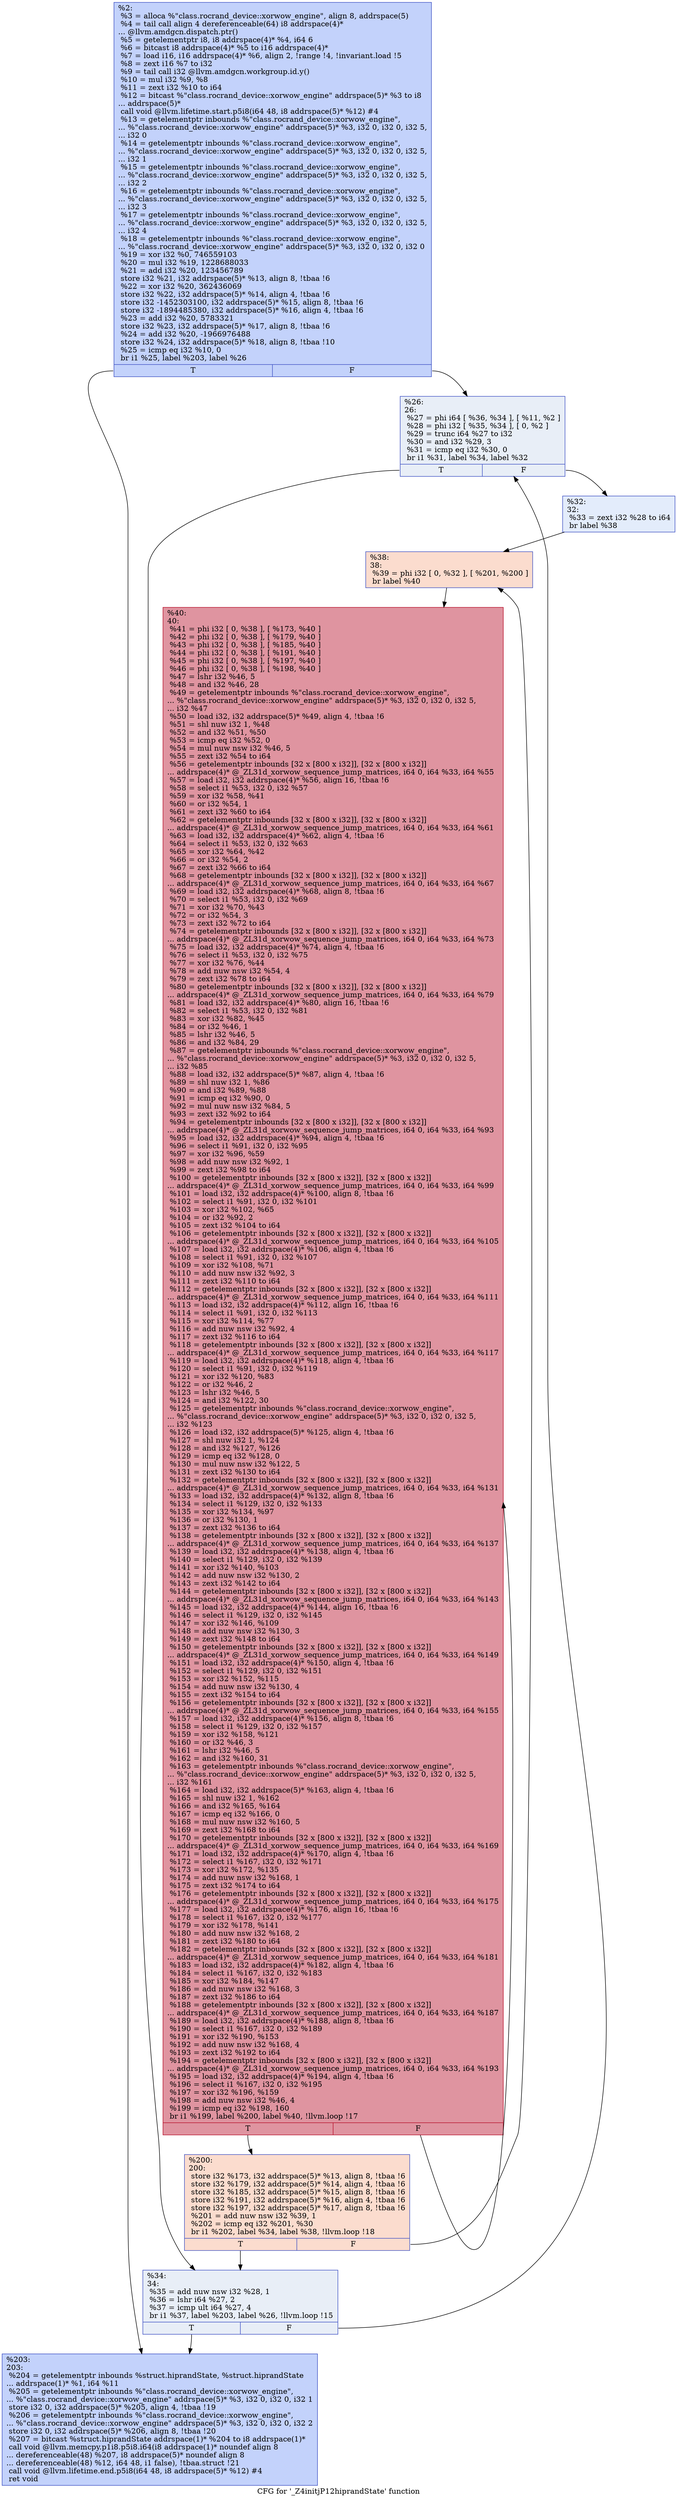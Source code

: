 digraph "CFG for '_Z4initjP12hiprandState' function" {
	label="CFG for '_Z4initjP12hiprandState' function";

	Node0x4bf6a20 [shape=record,color="#3d50c3ff", style=filled, fillcolor="#779af770",label="{%2:\l  %3 = alloca %\"class.rocrand_device::xorwow_engine\", align 8, addrspace(5)\l  %4 = tail call align 4 dereferenceable(64) i8 addrspace(4)*\l... @llvm.amdgcn.dispatch.ptr()\l  %5 = getelementptr i8, i8 addrspace(4)* %4, i64 6\l  %6 = bitcast i8 addrspace(4)* %5 to i16 addrspace(4)*\l  %7 = load i16, i16 addrspace(4)* %6, align 2, !range !4, !invariant.load !5\l  %8 = zext i16 %7 to i32\l  %9 = tail call i32 @llvm.amdgcn.workgroup.id.y()\l  %10 = mul i32 %9, %8\l  %11 = zext i32 %10 to i64\l  %12 = bitcast %\"class.rocrand_device::xorwow_engine\" addrspace(5)* %3 to i8\l... addrspace(5)*\l  call void @llvm.lifetime.start.p5i8(i64 48, i8 addrspace(5)* %12) #4\l  %13 = getelementptr inbounds %\"class.rocrand_device::xorwow_engine\",\l... %\"class.rocrand_device::xorwow_engine\" addrspace(5)* %3, i32 0, i32 0, i32 5,\l... i32 0\l  %14 = getelementptr inbounds %\"class.rocrand_device::xorwow_engine\",\l... %\"class.rocrand_device::xorwow_engine\" addrspace(5)* %3, i32 0, i32 0, i32 5,\l... i32 1\l  %15 = getelementptr inbounds %\"class.rocrand_device::xorwow_engine\",\l... %\"class.rocrand_device::xorwow_engine\" addrspace(5)* %3, i32 0, i32 0, i32 5,\l... i32 2\l  %16 = getelementptr inbounds %\"class.rocrand_device::xorwow_engine\",\l... %\"class.rocrand_device::xorwow_engine\" addrspace(5)* %3, i32 0, i32 0, i32 5,\l... i32 3\l  %17 = getelementptr inbounds %\"class.rocrand_device::xorwow_engine\",\l... %\"class.rocrand_device::xorwow_engine\" addrspace(5)* %3, i32 0, i32 0, i32 5,\l... i32 4\l  %18 = getelementptr inbounds %\"class.rocrand_device::xorwow_engine\",\l... %\"class.rocrand_device::xorwow_engine\" addrspace(5)* %3, i32 0, i32 0, i32 0\l  %19 = xor i32 %0, 746559103\l  %20 = mul i32 %19, 1228688033\l  %21 = add i32 %20, 123456789\l  store i32 %21, i32 addrspace(5)* %13, align 8, !tbaa !6\l  %22 = xor i32 %20, 362436069\l  store i32 %22, i32 addrspace(5)* %14, align 4, !tbaa !6\l  store i32 -1452303100, i32 addrspace(5)* %15, align 8, !tbaa !6\l  store i32 -1894485380, i32 addrspace(5)* %16, align 4, !tbaa !6\l  %23 = add i32 %20, 5783321\l  store i32 %23, i32 addrspace(5)* %17, align 8, !tbaa !6\l  %24 = add i32 %20, -1966976488\l  store i32 %24, i32 addrspace(5)* %18, align 8, !tbaa !10\l  %25 = icmp eq i32 %10, 0\l  br i1 %25, label %203, label %26\l|{<s0>T|<s1>F}}"];
	Node0x4bf6a20:s0 -> Node0x4bfd370;
	Node0x4bf6a20:s1 -> Node0x4bfd400;
	Node0x4bfd400 [shape=record,color="#3d50c3ff", style=filled, fillcolor="#cbd8ee70",label="{%26:\l26:                                               \l  %27 = phi i64 [ %36, %34 ], [ %11, %2 ]\l  %28 = phi i32 [ %35, %34 ], [ 0, %2 ]\l  %29 = trunc i64 %27 to i32\l  %30 = and i32 %29, 3\l  %31 = icmp eq i32 %30, 0\l  br i1 %31, label %34, label %32\l|{<s0>T|<s1>F}}"];
	Node0x4bfd400:s0 -> Node0x4bfd540;
	Node0x4bfd400:s1 -> Node0x4bfd930;
	Node0x4bfd930 [shape=record,color="#3d50c3ff", style=filled, fillcolor="#bfd3f670",label="{%32:\l32:                                               \l  %33 = zext i32 %28 to i64\l  br label %38\l}"];
	Node0x4bfd930 -> Node0x4bfc000;
	Node0x4bfd540 [shape=record,color="#3d50c3ff", style=filled, fillcolor="#cbd8ee70",label="{%34:\l34:                                               \l  %35 = add nuw nsw i32 %28, 1\l  %36 = lshr i64 %27, 2\l  %37 = icmp ult i64 %27, 4\l  br i1 %37, label %203, label %26, !llvm.loop !15\l|{<s0>T|<s1>F}}"];
	Node0x4bfd540:s0 -> Node0x4bfd370;
	Node0x4bfd540:s1 -> Node0x4bfd400;
	Node0x4bfc000 [shape=record,color="#3d50c3ff", style=filled, fillcolor="#f7af9170",label="{%38:\l38:                                               \l  %39 = phi i32 [ 0, %32 ], [ %201, %200 ]\l  br label %40\l}"];
	Node0x4bfc000 -> Node0x4bfe110;
	Node0x4bfe110 [shape=record,color="#b70d28ff", style=filled, fillcolor="#b70d2870",label="{%40:\l40:                                               \l  %41 = phi i32 [ 0, %38 ], [ %173, %40 ]\l  %42 = phi i32 [ 0, %38 ], [ %179, %40 ]\l  %43 = phi i32 [ 0, %38 ], [ %185, %40 ]\l  %44 = phi i32 [ 0, %38 ], [ %191, %40 ]\l  %45 = phi i32 [ 0, %38 ], [ %197, %40 ]\l  %46 = phi i32 [ 0, %38 ], [ %198, %40 ]\l  %47 = lshr i32 %46, 5\l  %48 = and i32 %46, 28\l  %49 = getelementptr inbounds %\"class.rocrand_device::xorwow_engine\",\l... %\"class.rocrand_device::xorwow_engine\" addrspace(5)* %3, i32 0, i32 0, i32 5,\l... i32 %47\l  %50 = load i32, i32 addrspace(5)* %49, align 4, !tbaa !6\l  %51 = shl nuw i32 1, %48\l  %52 = and i32 %51, %50\l  %53 = icmp eq i32 %52, 0\l  %54 = mul nuw nsw i32 %46, 5\l  %55 = zext i32 %54 to i64\l  %56 = getelementptr inbounds [32 x [800 x i32]], [32 x [800 x i32]]\l... addrspace(4)* @_ZL31d_xorwow_sequence_jump_matrices, i64 0, i64 %33, i64 %55\l  %57 = load i32, i32 addrspace(4)* %56, align 16, !tbaa !6\l  %58 = select i1 %53, i32 0, i32 %57\l  %59 = xor i32 %58, %41\l  %60 = or i32 %54, 1\l  %61 = zext i32 %60 to i64\l  %62 = getelementptr inbounds [32 x [800 x i32]], [32 x [800 x i32]]\l... addrspace(4)* @_ZL31d_xorwow_sequence_jump_matrices, i64 0, i64 %33, i64 %61\l  %63 = load i32, i32 addrspace(4)* %62, align 4, !tbaa !6\l  %64 = select i1 %53, i32 0, i32 %63\l  %65 = xor i32 %64, %42\l  %66 = or i32 %54, 2\l  %67 = zext i32 %66 to i64\l  %68 = getelementptr inbounds [32 x [800 x i32]], [32 x [800 x i32]]\l... addrspace(4)* @_ZL31d_xorwow_sequence_jump_matrices, i64 0, i64 %33, i64 %67\l  %69 = load i32, i32 addrspace(4)* %68, align 8, !tbaa !6\l  %70 = select i1 %53, i32 0, i32 %69\l  %71 = xor i32 %70, %43\l  %72 = or i32 %54, 3\l  %73 = zext i32 %72 to i64\l  %74 = getelementptr inbounds [32 x [800 x i32]], [32 x [800 x i32]]\l... addrspace(4)* @_ZL31d_xorwow_sequence_jump_matrices, i64 0, i64 %33, i64 %73\l  %75 = load i32, i32 addrspace(4)* %74, align 4, !tbaa !6\l  %76 = select i1 %53, i32 0, i32 %75\l  %77 = xor i32 %76, %44\l  %78 = add nuw nsw i32 %54, 4\l  %79 = zext i32 %78 to i64\l  %80 = getelementptr inbounds [32 x [800 x i32]], [32 x [800 x i32]]\l... addrspace(4)* @_ZL31d_xorwow_sequence_jump_matrices, i64 0, i64 %33, i64 %79\l  %81 = load i32, i32 addrspace(4)* %80, align 16, !tbaa !6\l  %82 = select i1 %53, i32 0, i32 %81\l  %83 = xor i32 %82, %45\l  %84 = or i32 %46, 1\l  %85 = lshr i32 %46, 5\l  %86 = and i32 %84, 29\l  %87 = getelementptr inbounds %\"class.rocrand_device::xorwow_engine\",\l... %\"class.rocrand_device::xorwow_engine\" addrspace(5)* %3, i32 0, i32 0, i32 5,\l... i32 %85\l  %88 = load i32, i32 addrspace(5)* %87, align 4, !tbaa !6\l  %89 = shl nuw i32 1, %86\l  %90 = and i32 %89, %88\l  %91 = icmp eq i32 %90, 0\l  %92 = mul nuw nsw i32 %84, 5\l  %93 = zext i32 %92 to i64\l  %94 = getelementptr inbounds [32 x [800 x i32]], [32 x [800 x i32]]\l... addrspace(4)* @_ZL31d_xorwow_sequence_jump_matrices, i64 0, i64 %33, i64 %93\l  %95 = load i32, i32 addrspace(4)* %94, align 4, !tbaa !6\l  %96 = select i1 %91, i32 0, i32 %95\l  %97 = xor i32 %96, %59\l  %98 = add nuw nsw i32 %92, 1\l  %99 = zext i32 %98 to i64\l  %100 = getelementptr inbounds [32 x [800 x i32]], [32 x [800 x i32]]\l... addrspace(4)* @_ZL31d_xorwow_sequence_jump_matrices, i64 0, i64 %33, i64 %99\l  %101 = load i32, i32 addrspace(4)* %100, align 8, !tbaa !6\l  %102 = select i1 %91, i32 0, i32 %101\l  %103 = xor i32 %102, %65\l  %104 = or i32 %92, 2\l  %105 = zext i32 %104 to i64\l  %106 = getelementptr inbounds [32 x [800 x i32]], [32 x [800 x i32]]\l... addrspace(4)* @_ZL31d_xorwow_sequence_jump_matrices, i64 0, i64 %33, i64 %105\l  %107 = load i32, i32 addrspace(4)* %106, align 4, !tbaa !6\l  %108 = select i1 %91, i32 0, i32 %107\l  %109 = xor i32 %108, %71\l  %110 = add nuw nsw i32 %92, 3\l  %111 = zext i32 %110 to i64\l  %112 = getelementptr inbounds [32 x [800 x i32]], [32 x [800 x i32]]\l... addrspace(4)* @_ZL31d_xorwow_sequence_jump_matrices, i64 0, i64 %33, i64 %111\l  %113 = load i32, i32 addrspace(4)* %112, align 16, !tbaa !6\l  %114 = select i1 %91, i32 0, i32 %113\l  %115 = xor i32 %114, %77\l  %116 = add nuw nsw i32 %92, 4\l  %117 = zext i32 %116 to i64\l  %118 = getelementptr inbounds [32 x [800 x i32]], [32 x [800 x i32]]\l... addrspace(4)* @_ZL31d_xorwow_sequence_jump_matrices, i64 0, i64 %33, i64 %117\l  %119 = load i32, i32 addrspace(4)* %118, align 4, !tbaa !6\l  %120 = select i1 %91, i32 0, i32 %119\l  %121 = xor i32 %120, %83\l  %122 = or i32 %46, 2\l  %123 = lshr i32 %46, 5\l  %124 = and i32 %122, 30\l  %125 = getelementptr inbounds %\"class.rocrand_device::xorwow_engine\",\l... %\"class.rocrand_device::xorwow_engine\" addrspace(5)* %3, i32 0, i32 0, i32 5,\l... i32 %123\l  %126 = load i32, i32 addrspace(5)* %125, align 4, !tbaa !6\l  %127 = shl nuw i32 1, %124\l  %128 = and i32 %127, %126\l  %129 = icmp eq i32 %128, 0\l  %130 = mul nuw nsw i32 %122, 5\l  %131 = zext i32 %130 to i64\l  %132 = getelementptr inbounds [32 x [800 x i32]], [32 x [800 x i32]]\l... addrspace(4)* @_ZL31d_xorwow_sequence_jump_matrices, i64 0, i64 %33, i64 %131\l  %133 = load i32, i32 addrspace(4)* %132, align 8, !tbaa !6\l  %134 = select i1 %129, i32 0, i32 %133\l  %135 = xor i32 %134, %97\l  %136 = or i32 %130, 1\l  %137 = zext i32 %136 to i64\l  %138 = getelementptr inbounds [32 x [800 x i32]], [32 x [800 x i32]]\l... addrspace(4)* @_ZL31d_xorwow_sequence_jump_matrices, i64 0, i64 %33, i64 %137\l  %139 = load i32, i32 addrspace(4)* %138, align 4, !tbaa !6\l  %140 = select i1 %129, i32 0, i32 %139\l  %141 = xor i32 %140, %103\l  %142 = add nuw nsw i32 %130, 2\l  %143 = zext i32 %142 to i64\l  %144 = getelementptr inbounds [32 x [800 x i32]], [32 x [800 x i32]]\l... addrspace(4)* @_ZL31d_xorwow_sequence_jump_matrices, i64 0, i64 %33, i64 %143\l  %145 = load i32, i32 addrspace(4)* %144, align 16, !tbaa !6\l  %146 = select i1 %129, i32 0, i32 %145\l  %147 = xor i32 %146, %109\l  %148 = add nuw nsw i32 %130, 3\l  %149 = zext i32 %148 to i64\l  %150 = getelementptr inbounds [32 x [800 x i32]], [32 x [800 x i32]]\l... addrspace(4)* @_ZL31d_xorwow_sequence_jump_matrices, i64 0, i64 %33, i64 %149\l  %151 = load i32, i32 addrspace(4)* %150, align 4, !tbaa !6\l  %152 = select i1 %129, i32 0, i32 %151\l  %153 = xor i32 %152, %115\l  %154 = add nuw nsw i32 %130, 4\l  %155 = zext i32 %154 to i64\l  %156 = getelementptr inbounds [32 x [800 x i32]], [32 x [800 x i32]]\l... addrspace(4)* @_ZL31d_xorwow_sequence_jump_matrices, i64 0, i64 %33, i64 %155\l  %157 = load i32, i32 addrspace(4)* %156, align 8, !tbaa !6\l  %158 = select i1 %129, i32 0, i32 %157\l  %159 = xor i32 %158, %121\l  %160 = or i32 %46, 3\l  %161 = lshr i32 %46, 5\l  %162 = and i32 %160, 31\l  %163 = getelementptr inbounds %\"class.rocrand_device::xorwow_engine\",\l... %\"class.rocrand_device::xorwow_engine\" addrspace(5)* %3, i32 0, i32 0, i32 5,\l... i32 %161\l  %164 = load i32, i32 addrspace(5)* %163, align 4, !tbaa !6\l  %165 = shl nuw i32 1, %162\l  %166 = and i32 %165, %164\l  %167 = icmp eq i32 %166, 0\l  %168 = mul nuw nsw i32 %160, 5\l  %169 = zext i32 %168 to i64\l  %170 = getelementptr inbounds [32 x [800 x i32]], [32 x [800 x i32]]\l... addrspace(4)* @_ZL31d_xorwow_sequence_jump_matrices, i64 0, i64 %33, i64 %169\l  %171 = load i32, i32 addrspace(4)* %170, align 4, !tbaa !6\l  %172 = select i1 %167, i32 0, i32 %171\l  %173 = xor i32 %172, %135\l  %174 = add nuw nsw i32 %168, 1\l  %175 = zext i32 %174 to i64\l  %176 = getelementptr inbounds [32 x [800 x i32]], [32 x [800 x i32]]\l... addrspace(4)* @_ZL31d_xorwow_sequence_jump_matrices, i64 0, i64 %33, i64 %175\l  %177 = load i32, i32 addrspace(4)* %176, align 16, !tbaa !6\l  %178 = select i1 %167, i32 0, i32 %177\l  %179 = xor i32 %178, %141\l  %180 = add nuw nsw i32 %168, 2\l  %181 = zext i32 %180 to i64\l  %182 = getelementptr inbounds [32 x [800 x i32]], [32 x [800 x i32]]\l... addrspace(4)* @_ZL31d_xorwow_sequence_jump_matrices, i64 0, i64 %33, i64 %181\l  %183 = load i32, i32 addrspace(4)* %182, align 4, !tbaa !6\l  %184 = select i1 %167, i32 0, i32 %183\l  %185 = xor i32 %184, %147\l  %186 = add nuw nsw i32 %168, 3\l  %187 = zext i32 %186 to i64\l  %188 = getelementptr inbounds [32 x [800 x i32]], [32 x [800 x i32]]\l... addrspace(4)* @_ZL31d_xorwow_sequence_jump_matrices, i64 0, i64 %33, i64 %187\l  %189 = load i32, i32 addrspace(4)* %188, align 8, !tbaa !6\l  %190 = select i1 %167, i32 0, i32 %189\l  %191 = xor i32 %190, %153\l  %192 = add nuw nsw i32 %168, 4\l  %193 = zext i32 %192 to i64\l  %194 = getelementptr inbounds [32 x [800 x i32]], [32 x [800 x i32]]\l... addrspace(4)* @_ZL31d_xorwow_sequence_jump_matrices, i64 0, i64 %33, i64 %193\l  %195 = load i32, i32 addrspace(4)* %194, align 4, !tbaa !6\l  %196 = select i1 %167, i32 0, i32 %195\l  %197 = xor i32 %196, %159\l  %198 = add nuw nsw i32 %46, 4\l  %199 = icmp eq i32 %198, 160\l  br i1 %199, label %200, label %40, !llvm.loop !17\l|{<s0>T|<s1>F}}"];
	Node0x4bfe110:s0 -> Node0x4bfdfd0;
	Node0x4bfe110:s1 -> Node0x4bfe110;
	Node0x4bfdfd0 [shape=record,color="#3d50c3ff", style=filled, fillcolor="#f7af9170",label="{%200:\l200:                                              \l  store i32 %173, i32 addrspace(5)* %13, align 8, !tbaa !6\l  store i32 %179, i32 addrspace(5)* %14, align 4, !tbaa !6\l  store i32 %185, i32 addrspace(5)* %15, align 8, !tbaa !6\l  store i32 %191, i32 addrspace(5)* %16, align 4, !tbaa !6\l  store i32 %197, i32 addrspace(5)* %17, align 8, !tbaa !6\l  %201 = add nuw nsw i32 %39, 1\l  %202 = icmp eq i32 %201, %30\l  br i1 %202, label %34, label %38, !llvm.loop !18\l|{<s0>T|<s1>F}}"];
	Node0x4bfdfd0:s0 -> Node0x4bfd540;
	Node0x4bfdfd0:s1 -> Node0x4bfc000;
	Node0x4bfd370 [shape=record,color="#3d50c3ff", style=filled, fillcolor="#779af770",label="{%203:\l203:                                              \l  %204 = getelementptr inbounds %struct.hiprandState, %struct.hiprandState\l... addrspace(1)* %1, i64 %11\l  %205 = getelementptr inbounds %\"class.rocrand_device::xorwow_engine\",\l... %\"class.rocrand_device::xorwow_engine\" addrspace(5)* %3, i32 0, i32 0, i32 1\l  store i32 0, i32 addrspace(5)* %205, align 4, !tbaa !19\l  %206 = getelementptr inbounds %\"class.rocrand_device::xorwow_engine\",\l... %\"class.rocrand_device::xorwow_engine\" addrspace(5)* %3, i32 0, i32 0, i32 2\l  store i32 0, i32 addrspace(5)* %206, align 8, !tbaa !20\l  %207 = bitcast %struct.hiprandState addrspace(1)* %204 to i8 addrspace(1)*\l  call void @llvm.memcpy.p1i8.p5i8.i64(i8 addrspace(1)* noundef align 8\l... dereferenceable(48) %207, i8 addrspace(5)* noundef align 8\l... dereferenceable(48) %12, i64 48, i1 false), !tbaa.struct !21\l  call void @llvm.lifetime.end.p5i8(i64 48, i8 addrspace(5)* %12) #4\l  ret void\l}"];
}
